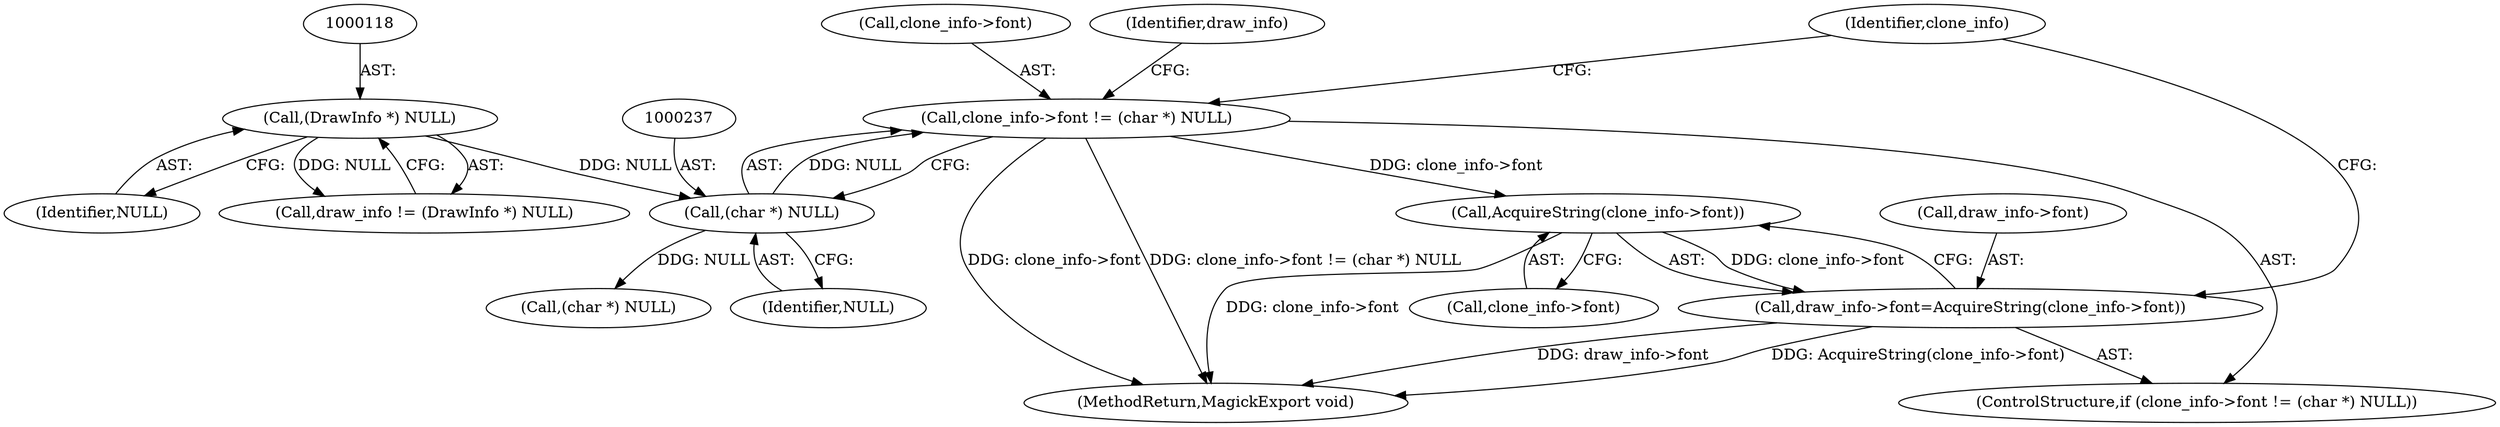 digraph "0_ImageMagick_726812fa2fa7ce16bcf58f6e115f65427a1c0950_4@pointer" {
"1000243" [label="(Call,AcquireString(clone_info->font))"];
"1000232" [label="(Call,clone_info->font != (char *) NULL)"];
"1000236" [label="(Call,(char *) NULL)"];
"1000117" [label="(Call,(DrawInfo *) NULL)"];
"1000239" [label="(Call,draw_info->font=AcquireString(clone_info->font))"];
"1000252" [label="(Call,(char *) NULL)"];
"1000115" [label="(Call,draw_info != (DrawInfo *) NULL)"];
"1000119" [label="(Identifier,NULL)"];
"1000250" [label="(Identifier,clone_info)"];
"1000243" [label="(Call,AcquireString(clone_info->font))"];
"1000238" [label="(Identifier,NULL)"];
"1000233" [label="(Call,clone_info->font)"];
"1000239" [label="(Call,draw_info->font=AcquireString(clone_info->font))"];
"1000241" [label="(Identifier,draw_info)"];
"1000240" [label="(Call,draw_info->font)"];
"1000244" [label="(Call,clone_info->font)"];
"1000606" [label="(MethodReturn,MagickExport void)"];
"1000236" [label="(Call,(char *) NULL)"];
"1000117" [label="(Call,(DrawInfo *) NULL)"];
"1000232" [label="(Call,clone_info->font != (char *) NULL)"];
"1000231" [label="(ControlStructure,if (clone_info->font != (char *) NULL))"];
"1000243" -> "1000239"  [label="AST: "];
"1000243" -> "1000244"  [label="CFG: "];
"1000244" -> "1000243"  [label="AST: "];
"1000239" -> "1000243"  [label="CFG: "];
"1000243" -> "1000606"  [label="DDG: clone_info->font"];
"1000243" -> "1000239"  [label="DDG: clone_info->font"];
"1000232" -> "1000243"  [label="DDG: clone_info->font"];
"1000232" -> "1000231"  [label="AST: "];
"1000232" -> "1000236"  [label="CFG: "];
"1000233" -> "1000232"  [label="AST: "];
"1000236" -> "1000232"  [label="AST: "];
"1000241" -> "1000232"  [label="CFG: "];
"1000250" -> "1000232"  [label="CFG: "];
"1000232" -> "1000606"  [label="DDG: clone_info->font"];
"1000232" -> "1000606"  [label="DDG: clone_info->font != (char *) NULL"];
"1000236" -> "1000232"  [label="DDG: NULL"];
"1000236" -> "1000238"  [label="CFG: "];
"1000237" -> "1000236"  [label="AST: "];
"1000238" -> "1000236"  [label="AST: "];
"1000117" -> "1000236"  [label="DDG: NULL"];
"1000236" -> "1000252"  [label="DDG: NULL"];
"1000117" -> "1000115"  [label="AST: "];
"1000117" -> "1000119"  [label="CFG: "];
"1000118" -> "1000117"  [label="AST: "];
"1000119" -> "1000117"  [label="AST: "];
"1000115" -> "1000117"  [label="CFG: "];
"1000117" -> "1000115"  [label="DDG: NULL"];
"1000239" -> "1000231"  [label="AST: "];
"1000240" -> "1000239"  [label="AST: "];
"1000250" -> "1000239"  [label="CFG: "];
"1000239" -> "1000606"  [label="DDG: draw_info->font"];
"1000239" -> "1000606"  [label="DDG: AcquireString(clone_info->font)"];
}
